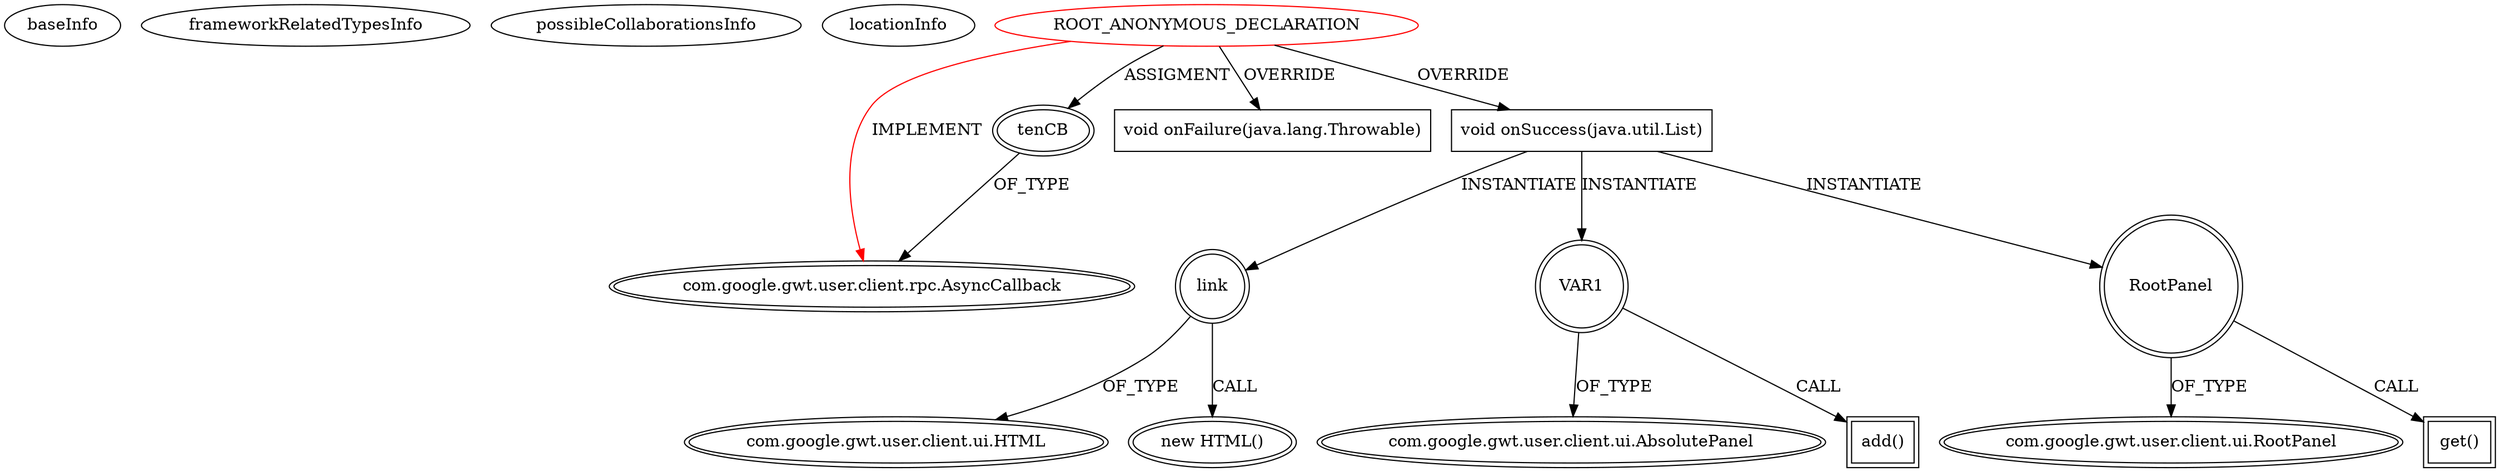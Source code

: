 digraph {
baseInfo[graphId=3292,category="extension_graph",isAnonymous=true,possibleRelation=false]
frameworkRelatedTypesInfo[0="com.google.gwt.user.client.rpc.AsyncCallback"]
possibleCollaborationsInfo[]
locationInfo[projectName="jo32-Easy-URL-Shortener",filePath="/jo32-Easy-URL-Shortener/Easy-URL-Shortener-master/src/info/jo32/s/client/UrlShorter.java",contextSignature="void initialize()",graphId="3292"]
0[label="ROOT_ANONYMOUS_DECLARATION",vertexType="ROOT_ANONYMOUS_DECLARATION",isFrameworkType=false,color=red]
1[label="com.google.gwt.user.client.rpc.AsyncCallback",vertexType="FRAMEWORK_INTERFACE_TYPE",isFrameworkType=true,peripheries=2]
2[label="tenCB",vertexType="OUTSIDE_VARIABLE_EXPRESION",isFrameworkType=true,peripheries=2]
4[label="void onFailure(java.lang.Throwable)",vertexType="OVERRIDING_METHOD_DECLARATION",isFrameworkType=false,shape=box]
5[label="void onSuccess(java.util.List)",vertexType="OVERRIDING_METHOD_DECLARATION",isFrameworkType=false,shape=box]
7[label="link",vertexType="VARIABLE_EXPRESION",isFrameworkType=true,peripheries=2,shape=circle]
8[label="com.google.gwt.user.client.ui.HTML",vertexType="FRAMEWORK_CLASS_TYPE",isFrameworkType=true,peripheries=2]
6[label="new HTML()",vertexType="CONSTRUCTOR_CALL",isFrameworkType=true,peripheries=2]
9[label="VAR1",vertexType="VARIABLE_EXPRESION",isFrameworkType=true,peripheries=2,shape=circle]
11[label="com.google.gwt.user.client.ui.AbsolutePanel",vertexType="FRAMEWORK_CLASS_TYPE",isFrameworkType=true,peripheries=2]
10[label="add()",vertexType="INSIDE_CALL",isFrameworkType=true,peripheries=2,shape=box]
12[label="RootPanel",vertexType="VARIABLE_EXPRESION",isFrameworkType=true,peripheries=2,shape=circle]
14[label="com.google.gwt.user.client.ui.RootPanel",vertexType="FRAMEWORK_CLASS_TYPE",isFrameworkType=true,peripheries=2]
13[label="get()",vertexType="INSIDE_CALL",isFrameworkType=true,peripheries=2,shape=box]
0->1[label="IMPLEMENT",color=red]
0->2[label="ASSIGMENT"]
2->1[label="OF_TYPE"]
0->4[label="OVERRIDE"]
0->5[label="OVERRIDE"]
5->7[label="INSTANTIATE"]
7->8[label="OF_TYPE"]
7->6[label="CALL"]
5->9[label="INSTANTIATE"]
9->11[label="OF_TYPE"]
9->10[label="CALL"]
5->12[label="INSTANTIATE"]
12->14[label="OF_TYPE"]
12->13[label="CALL"]
}
